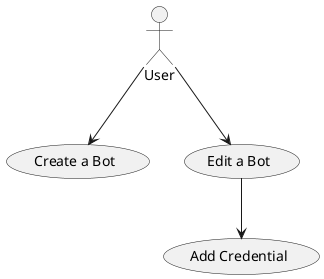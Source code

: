 @startuml
'https://plantuml.com/use-case-diagram
'skinparam actorStyle Hollow

(Create a Bot) as (Create)
(Edit a Bot) as (Edit)

User --> (Create)
User --> (Edit)

(Edit) --> (Add Credential)

@enduml
